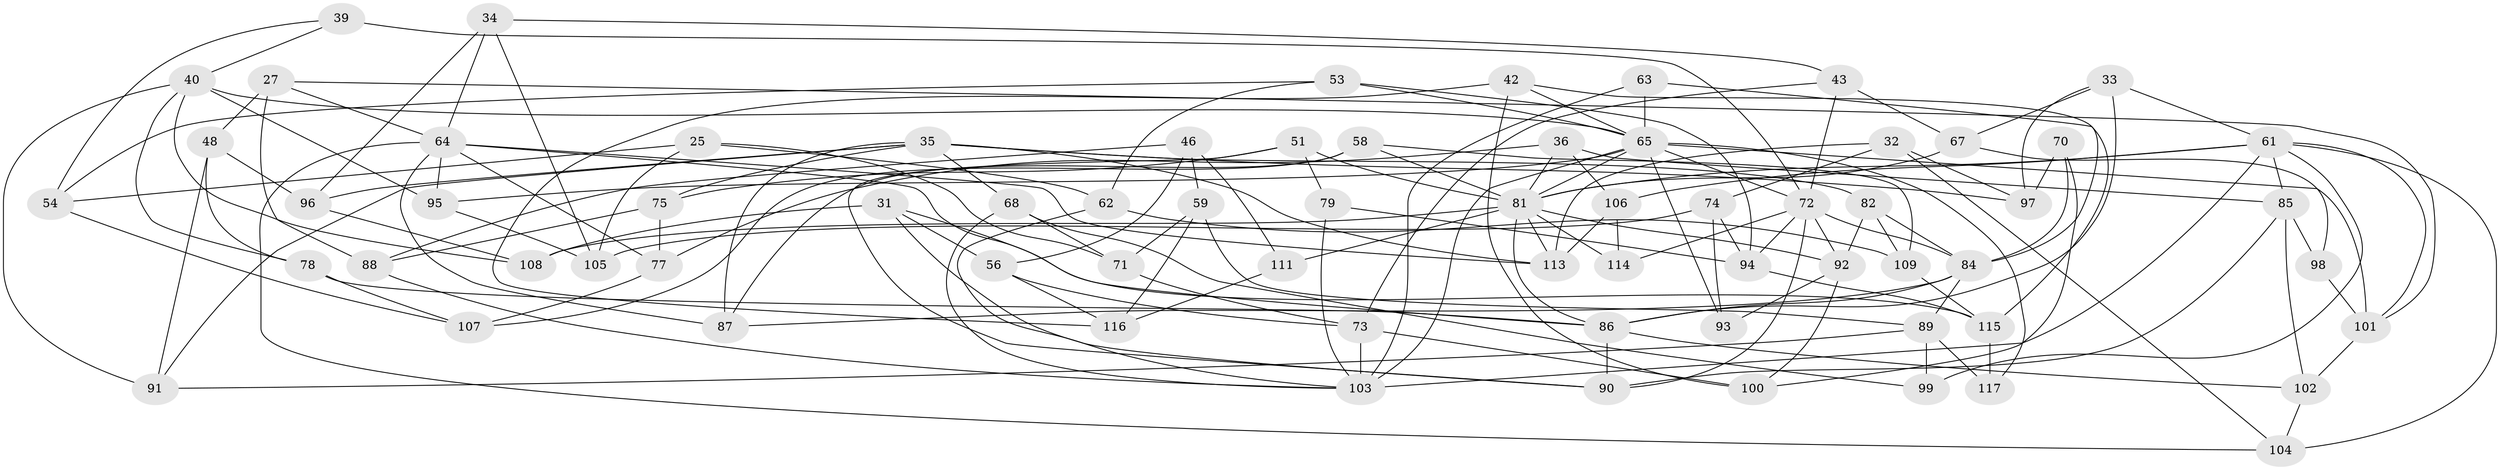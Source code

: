 // original degree distribution, {4: 1.0}
// Generated by graph-tools (version 1.1) at 2025/01/03/04/25 22:01:51]
// undirected, 70 vertices, 161 edges
graph export_dot {
graph [start="1"]
  node [color=gray90,style=filled];
  25;
  27;
  31;
  32;
  33 [super="+28"];
  34;
  35 [super="+9+29"];
  36;
  39;
  40 [super="+24"];
  42;
  43;
  46;
  48;
  51 [super="+3"];
  53;
  54;
  56;
  58;
  59;
  61 [super="+14+38+55+49"];
  62;
  63;
  64 [super="+22+57"];
  65 [super="+17+20"];
  67;
  68;
  70;
  71;
  72 [super="+4+21+26"];
  73 [super="+69"];
  74;
  75;
  77;
  78;
  79;
  81 [super="+8+47+52+66"];
  82;
  84 [super="+10"];
  85 [super="+44"];
  86 [super="+5+23"];
  87;
  88;
  89 [super="+37"];
  90 [super="+60"];
  91;
  92 [super="+30"];
  93;
  94 [super="+50"];
  95;
  96;
  97 [super="+45"];
  98;
  99;
  100;
  101 [super="+80"];
  102;
  103 [super="+83"];
  104;
  105;
  106;
  107;
  108;
  109;
  111;
  113 [super="+15"];
  114 [super="+110"];
  115 [super="+112"];
  116;
  117;
  25 -- 54;
  25 -- 71;
  25 -- 105;
  25 -- 62;
  27 -- 48;
  27 -- 88;
  27 -- 101;
  27 -- 64;
  31 -- 90;
  31 -- 56;
  31 -- 108;
  31 -- 115;
  32 -- 113;
  32 -- 97;
  32 -- 104;
  32 -- 74;
  33 -- 67;
  33 -- 97 [weight=2];
  33 -- 86;
  33 -- 61 [weight=2];
  34 -- 43;
  34 -- 96;
  34 -- 105;
  34 -- 64;
  35 -- 82;
  35 -- 97;
  35 -- 113;
  35 -- 68;
  35 -- 87;
  35 -- 96;
  35 -- 91;
  35 -- 75;
  36 -- 106;
  36 -- 77;
  36 -- 81;
  36 -- 85;
  39 -- 54;
  39 -- 72 [weight=2];
  39 -- 40;
  40 -- 108;
  40 -- 65;
  40 -- 91;
  40 -- 78;
  40 -- 95;
  42 -- 116;
  42 -- 100;
  42 -- 65;
  42 -- 115;
  43 -- 67;
  43 -- 72;
  43 -- 73;
  46 -- 88;
  46 -- 56;
  46 -- 59;
  46 -- 111;
  48 -- 78;
  48 -- 91;
  48 -- 96;
  51 -- 75;
  51 -- 79 [weight=2];
  51 -- 90;
  51 -- 81 [weight=2];
  53 -- 94;
  53 -- 54;
  53 -- 62;
  53 -- 65;
  54 -- 107;
  56 -- 73;
  56 -- 116;
  58 -- 109;
  58 -- 87;
  58 -- 107;
  58 -- 81;
  59 -- 116;
  59 -- 71;
  59 -- 89;
  61 -- 99 [weight=2];
  61 -- 106;
  61 -- 103 [weight=2];
  61 -- 81 [weight=2];
  61 -- 104;
  61 -- 101 [weight=2];
  61 -- 85 [weight=2];
  62 -- 109;
  62 -- 103;
  63 -- 84;
  63 -- 65 [weight=2];
  63 -- 103;
  64 -- 95;
  64 -- 87;
  64 -- 113;
  64 -- 104;
  64 -- 77;
  64 -- 86;
  65 -- 72 [weight=2];
  65 -- 93;
  65 -- 95;
  65 -- 101 [weight=2];
  65 -- 103;
  65 -- 81;
  65 -- 117;
  67 -- 98;
  67 -- 81;
  68 -- 99;
  68 -- 71;
  68 -- 103;
  70 -- 100;
  70 -- 97 [weight=2];
  70 -- 84;
  71 -- 73;
  72 -- 114 [weight=2];
  72 -- 92;
  72 -- 90;
  72 -- 84;
  72 -- 94 [weight=2];
  73 -- 100;
  73 -- 103 [weight=2];
  74 -- 94;
  74 -- 93;
  74 -- 105;
  75 -- 77;
  75 -- 88;
  77 -- 107;
  78 -- 107;
  78 -- 86;
  79 -- 94;
  79 -- 103;
  81 -- 111 [weight=2];
  81 -- 92;
  81 -- 114 [weight=3];
  81 -- 113 [weight=2];
  81 -- 108;
  81 -- 86;
  82 -- 109;
  82 -- 92;
  82 -- 84;
  84 -- 89 [weight=2];
  84 -- 87;
  84 -- 86;
  85 -- 98;
  85 -- 90;
  85 -- 102;
  86 -- 102;
  86 -- 90 [weight=2];
  88 -- 103;
  89 -- 91;
  89 -- 99;
  89 -- 117;
  92 -- 93 [weight=2];
  92 -- 100;
  94 -- 115;
  95 -- 105;
  96 -- 108;
  98 -- 101 [weight=2];
  101 -- 102;
  102 -- 104;
  106 -- 114;
  106 -- 113;
  109 -- 115;
  111 -- 116;
  115 -- 117 [weight=2];
}

